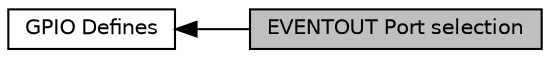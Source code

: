 digraph "EVENTOUT Port selection"
{
  edge [fontname="Helvetica",fontsize="10",labelfontname="Helvetica",labelfontsize="10"];
  node [fontname="Helvetica",fontsize="10",shape=record];
  rankdir=LR;
  Node1 [label="GPIO Defines",height=0.2,width=0.4,color="black", fillcolor="white", style="filled",URL="$group__gpio__defines.html",tooltip="Defined Constants and Types for the STM32F1xx General Purpose I/O "];
  Node0 [label="EVENTOUT Port selection",height=0.2,width=0.4,color="black", fillcolor="grey75", style="filled", fontcolor="black"];
  Node1->Node0 [shape=plaintext, dir="back", style="solid"];
}
